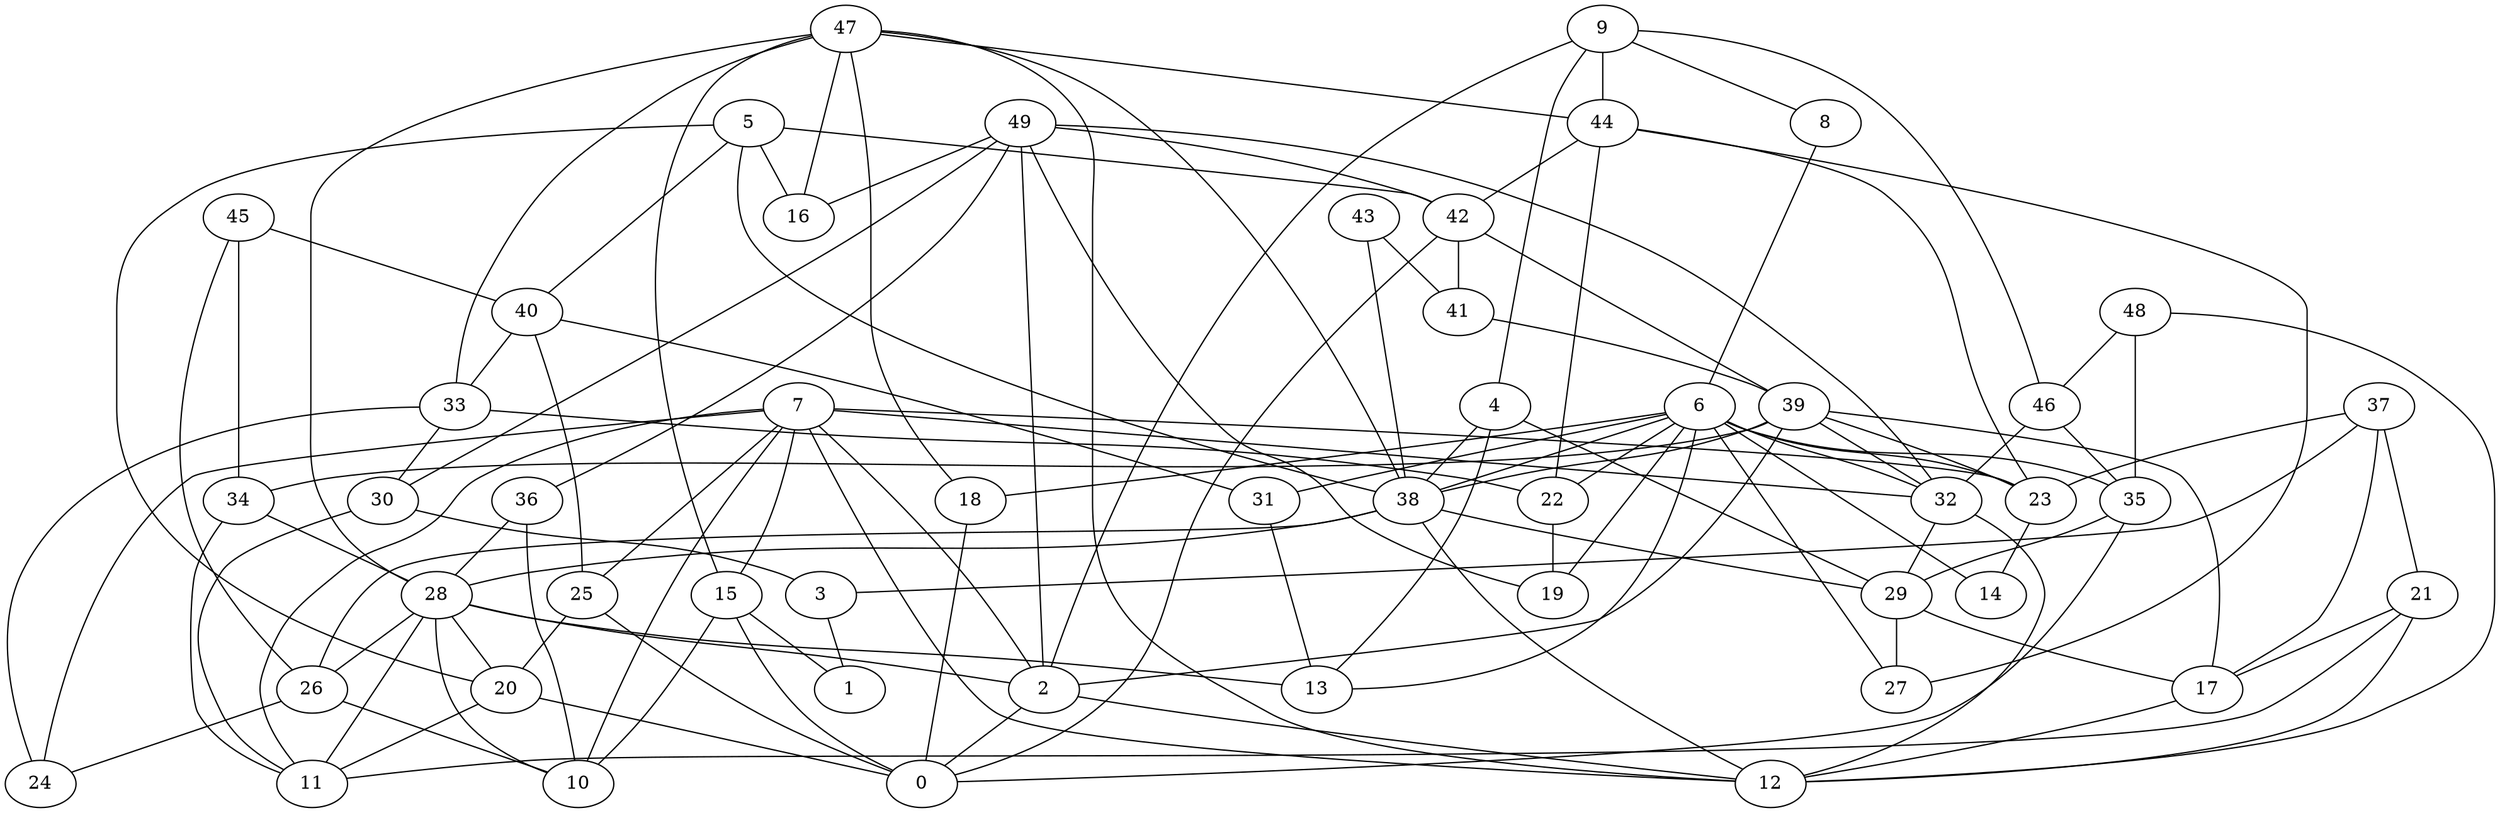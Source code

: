 digraph GG_graph {

subgraph G_graph {
edge [color = black]
"22" -> "19" [dir = none]
"26" -> "24" [dir = none]
"26" -> "10" [dir = none]
"35" -> "0" [dir = none]
"46" -> "32" [dir = none]
"46" -> "35" [dir = none]
"34" -> "11" [dir = none]
"34" -> "28" [dir = none]
"5" -> "38" [dir = none]
"5" -> "42" [dir = none]
"5" -> "20" [dir = none]
"5" -> "40" [dir = none]
"5" -> "16" [dir = none]
"44" -> "23" [dir = none]
"44" -> "27" [dir = none]
"44" -> "42" [dir = none]
"48" -> "35" [dir = none]
"48" -> "12" [dir = none]
"47" -> "28" [dir = none]
"47" -> "18" [dir = none]
"47" -> "12" [dir = none]
"47" -> "33" [dir = none]
"47" -> "44" [dir = none]
"18" -> "0" [dir = none]
"36" -> "28" [dir = none]
"36" -> "10" [dir = none]
"9" -> "2" [dir = none]
"9" -> "46" [dir = none]
"9" -> "44" [dir = none]
"9" -> "8" [dir = none]
"8" -> "6" [dir = none]
"38" -> "29" [dir = none]
"38" -> "12" [dir = none]
"38" -> "28" [dir = none]
"38" -> "26" [dir = none]
"33" -> "30" [dir = none]
"33" -> "22" [dir = none]
"33" -> "24" [dir = none]
"15" -> "10" [dir = none]
"15" -> "0" [dir = none]
"15" -> "1" [dir = none]
"29" -> "17" [dir = none]
"4" -> "13" [dir = none]
"4" -> "29" [dir = none]
"40" -> "25" [dir = none]
"17" -> "12" [dir = none]
"7" -> "10" [dir = none]
"7" -> "23" [dir = none]
"7" -> "2" [dir = none]
"7" -> "11" [dir = none]
"7" -> "24" [dir = none]
"41" -> "39" [dir = none]
"28" -> "13" [dir = none]
"28" -> "26" [dir = none]
"28" -> "2" [dir = none]
"28" -> "11" [dir = none]
"28" -> "10" [dir = none]
"31" -> "13" [dir = none]
"42" -> "0" [dir = none]
"42" -> "39" [dir = none]
"42" -> "41" [dir = none]
"49" -> "16" [dir = none]
"49" -> "32" [dir = none]
"49" -> "42" [dir = none]
"49" -> "36" [dir = none]
"49" -> "2" [dir = none]
"49" -> "19" [dir = none]
"43" -> "41" [dir = none]
"43" -> "38" [dir = none]
"2" -> "12" [dir = none]
"2" -> "0" [dir = none]
"25" -> "0" [dir = none]
"25" -> "20" [dir = none]
"20" -> "0" [dir = none]
"20" -> "11" [dir = none]
"37" -> "17" [dir = none]
"37" -> "23" [dir = none]
"37" -> "21" [dir = none]
"37" -> "3" [dir = none]
"45" -> "26" [dir = none]
"45" -> "34" [dir = none]
"6" -> "35" [dir = none]
"6" -> "23" [dir = none]
"6" -> "22" [dir = none]
"6" -> "18" [dir = none]
"6" -> "32" [dir = none]
"6" -> "38" [dir = none]
"6" -> "14" [dir = none]
"6" -> "31" [dir = none]
"6" -> "27" [dir = none]
"6" -> "13" [dir = none]
"30" -> "3" [dir = none]
"30" -> "11" [dir = none]
"3" -> "1" [dir = none]
"21" -> "12" [dir = none]
"23" -> "14" [dir = none]
"39" -> "17" [dir = none]
"39" -> "2" [dir = none]
"47" -> "15" [dir = none]
"21" -> "11" [dir = none]
"39" -> "23" [dir = none]
"32" -> "29" [dir = none]
"45" -> "40" [dir = none]
"39" -> "32" [dir = none]
"7" -> "25" [dir = none]
"49" -> "30" [dir = none]
"7" -> "32" [dir = none]
"39" -> "34" [dir = none]
"44" -> "22" [dir = none]
"35" -> "29" [dir = none]
"48" -> "46" [dir = none]
"40" -> "33" [dir = none]
"29" -> "27" [dir = none]
"9" -> "4" [dir = none]
"40" -> "31" [dir = none]
"21" -> "17" [dir = none]
"47" -> "16" [dir = none]
"32" -> "12" [dir = none]
"28" -> "20" [dir = none]
"7" -> "12" [dir = none]
"39" -> "38" [dir = none]
"4" -> "38" [dir = none]
"6" -> "19" [dir = none]
"7" -> "15" [dir = none]
"47" -> "38" [dir = none]
}

}

